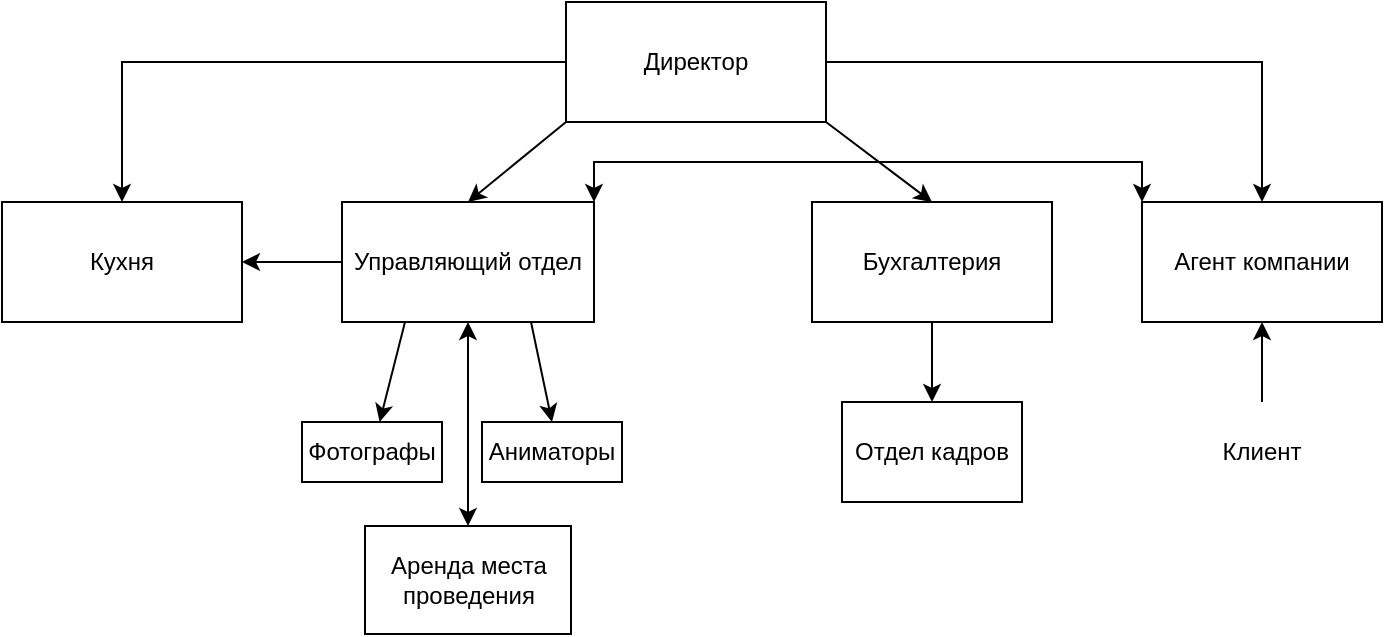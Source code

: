 <mxfile version="21.7.4" type="github">
  <diagram name="Страница — 1" id="i_0f-ELRC_t8fX2p_M9A">
    <mxGraphModel dx="1955" dy="1059" grid="0" gridSize="10" guides="1" tooltips="1" connect="1" arrows="1" fold="1" page="0" pageScale="1" pageWidth="827" pageHeight="1169" math="0" shadow="0">
      <root>
        <mxCell id="0" />
        <mxCell id="1" parent="0" />
        <mxCell id="_c88zIwexOIIFGAXIhxc-9" style="edgeStyle=orthogonalEdgeStyle;orthogonalLoop=1;jettySize=auto;html=1;exitX=0;exitY=0.5;exitDx=0;exitDy=0;entryX=0.5;entryY=0;entryDx=0;entryDy=0;rounded=0;" edge="1" parent="1" source="_c88zIwexOIIFGAXIhxc-1" target="_c88zIwexOIIFGAXIhxc-7">
          <mxGeometry relative="1" as="geometry" />
        </mxCell>
        <mxCell id="_c88zIwexOIIFGAXIhxc-13" style="orthogonalLoop=1;jettySize=auto;html=1;exitX=1;exitY=1;exitDx=0;exitDy=0;entryX=0.5;entryY=0;entryDx=0;entryDy=0;rounded=0;" edge="1" parent="1" source="_c88zIwexOIIFGAXIhxc-1" target="_c88zIwexOIIFGAXIhxc-2">
          <mxGeometry relative="1" as="geometry" />
        </mxCell>
        <mxCell id="_c88zIwexOIIFGAXIhxc-14" style="edgeStyle=orthogonalEdgeStyle;orthogonalLoop=1;jettySize=auto;html=1;exitX=1;exitY=0.5;exitDx=0;exitDy=0;entryX=0.5;entryY=0;entryDx=0;entryDy=0;rounded=0;" edge="1" parent="1" source="_c88zIwexOIIFGAXIhxc-1" target="_c88zIwexOIIFGAXIhxc-3">
          <mxGeometry relative="1" as="geometry" />
        </mxCell>
        <mxCell id="_c88zIwexOIIFGAXIhxc-22" style="orthogonalLoop=1;jettySize=auto;html=1;exitX=0;exitY=1;exitDx=0;exitDy=0;entryX=0.5;entryY=0;entryDx=0;entryDy=0;rounded=0;" edge="1" parent="1" source="_c88zIwexOIIFGAXIhxc-1" target="_c88zIwexOIIFGAXIhxc-5">
          <mxGeometry relative="1" as="geometry" />
        </mxCell>
        <mxCell id="_c88zIwexOIIFGAXIhxc-1" value="Директор" style="rounded=0;whiteSpace=wrap;html=1;" vertex="1" parent="1">
          <mxGeometry x="-148" y="-260" width="130" height="60" as="geometry" />
        </mxCell>
        <mxCell id="_c88zIwexOIIFGAXIhxc-16" style="orthogonalLoop=1;jettySize=auto;html=1;exitX=0.5;exitY=1;exitDx=0;exitDy=0;entryX=0.5;entryY=0;entryDx=0;entryDy=0;rounded=0;" edge="1" parent="1" source="_c88zIwexOIIFGAXIhxc-2" target="_c88zIwexOIIFGAXIhxc-15">
          <mxGeometry relative="1" as="geometry" />
        </mxCell>
        <mxCell id="_c88zIwexOIIFGAXIhxc-2" value="Бухгалтерия" style="rounded=0;whiteSpace=wrap;html=1;" vertex="1" parent="1">
          <mxGeometry x="-25" y="-160" width="120" height="60" as="geometry" />
        </mxCell>
        <mxCell id="_c88zIwexOIIFGAXIhxc-33" style="edgeStyle=orthogonalEdgeStyle;orthogonalLoop=1;jettySize=auto;html=1;exitX=0;exitY=0;exitDx=0;exitDy=0;entryX=1;entryY=0;entryDx=0;entryDy=0;rounded=0;startArrow=classic;startFill=1;" edge="1" parent="1" source="_c88zIwexOIIFGAXIhxc-3" target="_c88zIwexOIIFGAXIhxc-5">
          <mxGeometry relative="1" as="geometry" />
        </mxCell>
        <mxCell id="_c88zIwexOIIFGAXIhxc-3" value="Агент компании" style="rounded=0;whiteSpace=wrap;html=1;" vertex="1" parent="1">
          <mxGeometry x="140" y="-160" width="120" height="60" as="geometry" />
        </mxCell>
        <mxCell id="_c88zIwexOIIFGAXIhxc-31" style="edgeStyle=orthogonalEdgeStyle;orthogonalLoop=1;jettySize=auto;html=1;exitX=0.5;exitY=0;exitDx=0;exitDy=0;entryX=0.5;entryY=1;entryDx=0;entryDy=0;" edge="1" parent="1" source="_c88zIwexOIIFGAXIhxc-4" target="_c88zIwexOIIFGAXIhxc-3">
          <mxGeometry relative="1" as="geometry" />
        </mxCell>
        <mxCell id="_c88zIwexOIIFGAXIhxc-4" value="Клиент" style="text;html=1;strokeColor=none;fillColor=none;align=center;verticalAlign=middle;whiteSpace=wrap;rounded=0;" vertex="1" parent="1">
          <mxGeometry x="160" y="-60" width="80" height="50" as="geometry" />
        </mxCell>
        <mxCell id="_c88zIwexOIIFGAXIhxc-20" style="orthogonalLoop=1;jettySize=auto;html=1;exitX=0.25;exitY=1;exitDx=0;exitDy=0;rounded=0;" edge="1" parent="1" source="_c88zIwexOIIFGAXIhxc-5" target="_c88zIwexOIIFGAXIhxc-18">
          <mxGeometry relative="1" as="geometry" />
        </mxCell>
        <mxCell id="_c88zIwexOIIFGAXIhxc-21" style="orthogonalLoop=1;jettySize=auto;html=1;exitX=0.75;exitY=1;exitDx=0;exitDy=0;entryX=0.5;entryY=0;entryDx=0;entryDy=0;rounded=0;" edge="1" parent="1" source="_c88zIwexOIIFGAXIhxc-5" target="_c88zIwexOIIFGAXIhxc-19">
          <mxGeometry relative="1" as="geometry" />
        </mxCell>
        <mxCell id="_c88zIwexOIIFGAXIhxc-30" style="edgeStyle=orthogonalEdgeStyle;orthogonalLoop=1;jettySize=auto;html=1;exitX=0;exitY=0.5;exitDx=0;exitDy=0;entryX=1;entryY=0.5;entryDx=0;entryDy=0;" edge="1" parent="1" source="_c88zIwexOIIFGAXIhxc-5" target="_c88zIwexOIIFGAXIhxc-7">
          <mxGeometry relative="1" as="geometry" />
        </mxCell>
        <mxCell id="_c88zIwexOIIFGAXIhxc-5" value="Управляющий отдел" style="rounded=0;whiteSpace=wrap;html=1;" vertex="1" parent="1">
          <mxGeometry x="-260" y="-160" width="126" height="60" as="geometry" />
        </mxCell>
        <mxCell id="_c88zIwexOIIFGAXIhxc-7" value="Кухня" style="rounded=0;whiteSpace=wrap;html=1;" vertex="1" parent="1">
          <mxGeometry x="-430" y="-160" width="120" height="60" as="geometry" />
        </mxCell>
        <mxCell id="_c88zIwexOIIFGAXIhxc-15" value="Отдел кадров" style="rounded=0;whiteSpace=wrap;html=1;" vertex="1" parent="1">
          <mxGeometry x="-10" y="-60" width="90" height="50" as="geometry" />
        </mxCell>
        <mxCell id="_c88zIwexOIIFGAXIhxc-18" value="Фотографы" style="rounded=0;whiteSpace=wrap;html=1;" vertex="1" parent="1">
          <mxGeometry x="-280" y="-50" width="70" height="30" as="geometry" />
        </mxCell>
        <mxCell id="_c88zIwexOIIFGAXIhxc-19" value="Аниматоры" style="rounded=0;whiteSpace=wrap;html=1;" vertex="1" parent="1">
          <mxGeometry x="-190" y="-50" width="70" height="30" as="geometry" />
        </mxCell>
        <mxCell id="_c88zIwexOIIFGAXIhxc-34" style="edgeStyle=orthogonalEdgeStyle;orthogonalLoop=1;jettySize=auto;html=1;exitX=0.5;exitY=1;exitDx=0;exitDy=0;entryX=0.5;entryY=0;entryDx=0;entryDy=0;rounded=0;startArrow=classic;startFill=1;" edge="1" parent="1" source="_c88zIwexOIIFGAXIhxc-5" target="_c88zIwexOIIFGAXIhxc-35">
          <mxGeometry relative="1" as="geometry">
            <mxPoint x="172" y="71" as="sourcePoint" />
            <mxPoint x="-102" y="71" as="targetPoint" />
          </mxGeometry>
        </mxCell>
        <mxCell id="_c88zIwexOIIFGAXIhxc-35" value="Аренда места проведения" style="rounded=0;whiteSpace=wrap;html=1;" vertex="1" parent="1">
          <mxGeometry x="-248.5" y="2" width="103" height="54" as="geometry" />
        </mxCell>
      </root>
    </mxGraphModel>
  </diagram>
</mxfile>
